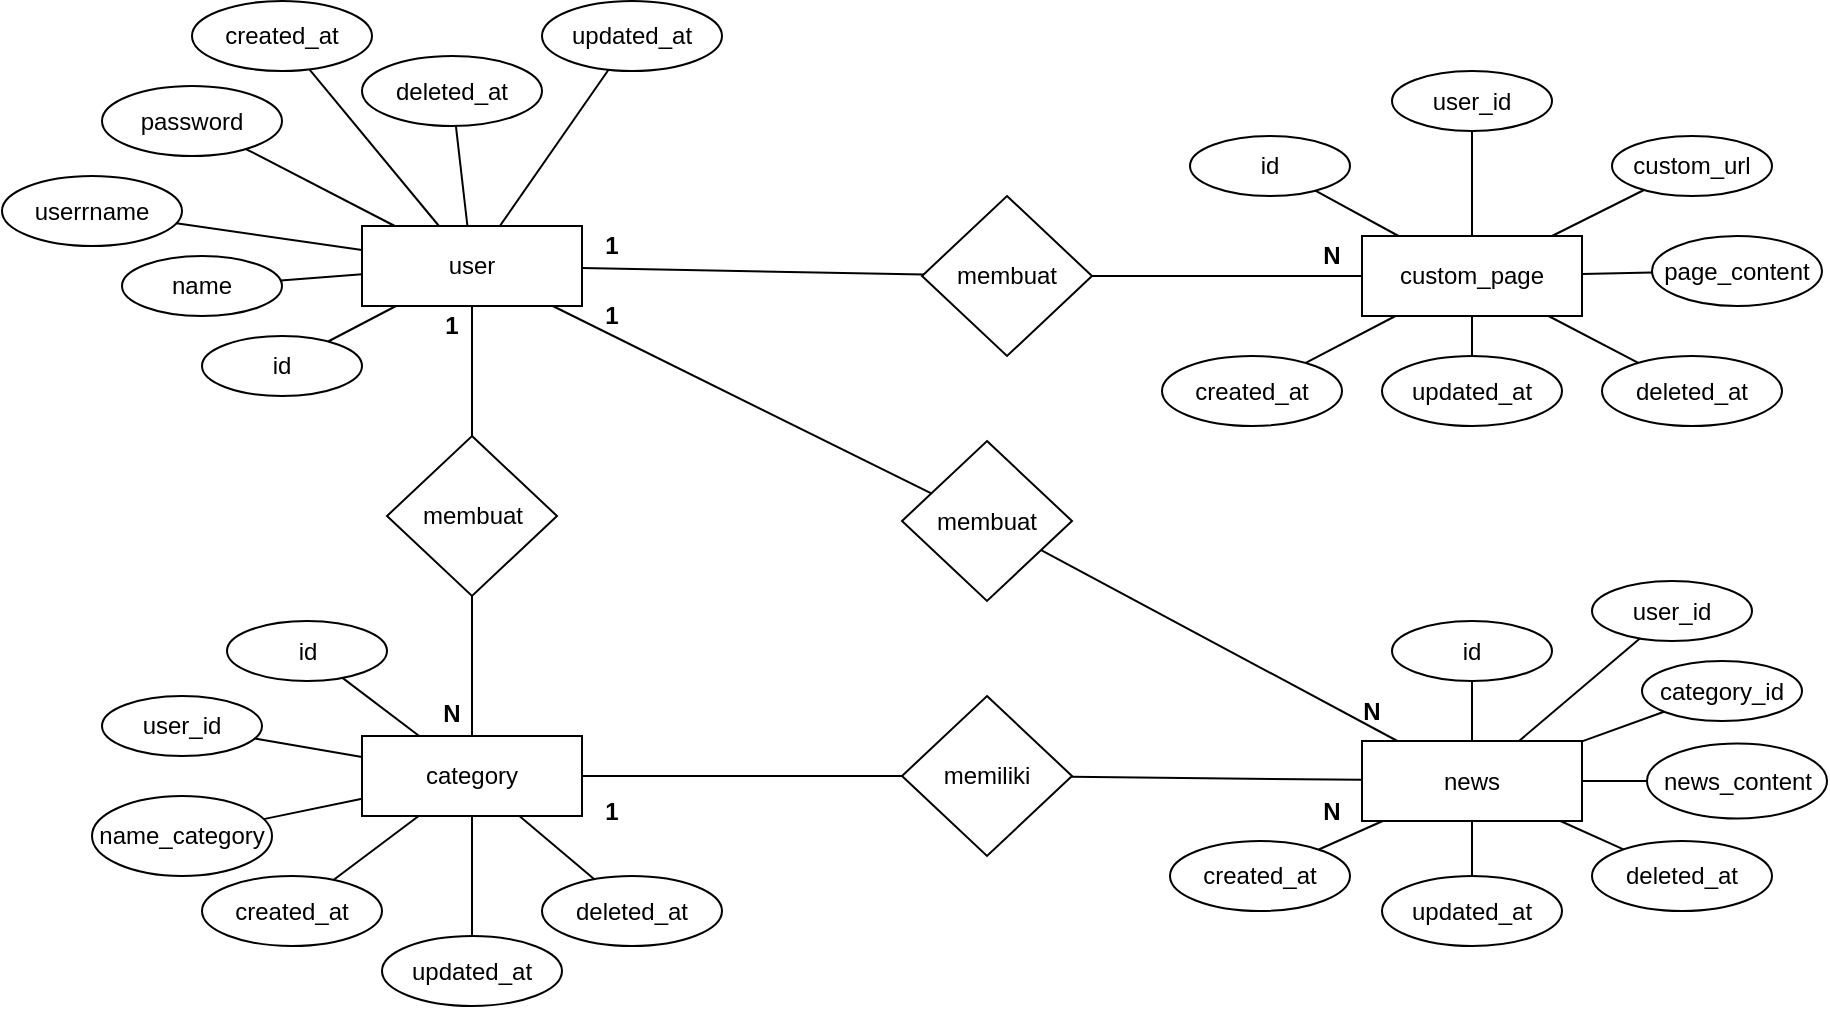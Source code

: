 <mxfile version="23.1.5" type="device">
  <diagram name="erd" id="qu68V_Zikp43uzYfEWQi">
    <mxGraphModel dx="2547" dy="707" grid="1" gridSize="10" guides="1" tooltips="1" connect="1" arrows="1" fold="1" page="1" pageScale="1" pageWidth="827" pageHeight="1169" math="0" shadow="0">
      <root>
        <mxCell id="0" />
        <mxCell id="1" parent="0" />
        <mxCell id="XoZBVnsjFnfJr2ByRYeR-1" value="user" style="rounded=0;whiteSpace=wrap;html=1;" vertex="1" parent="1">
          <mxGeometry x="80" y="175" width="110" height="40" as="geometry" />
        </mxCell>
        <mxCell id="XoZBVnsjFnfJr2ByRYeR-2" value="id" style="ellipse;whiteSpace=wrap;html=1;" vertex="1" parent="1">
          <mxGeometry y="230" width="80" height="30" as="geometry" />
        </mxCell>
        <mxCell id="XoZBVnsjFnfJr2ByRYeR-3" value="name" style="ellipse;whiteSpace=wrap;html=1;" vertex="1" parent="1">
          <mxGeometry x="-40" y="190" width="80" height="30" as="geometry" />
        </mxCell>
        <mxCell id="XoZBVnsjFnfJr2ByRYeR-4" value="userrname" style="ellipse;whiteSpace=wrap;html=1;" vertex="1" parent="1">
          <mxGeometry x="-100" y="150" width="90" height="35" as="geometry" />
        </mxCell>
        <mxCell id="XoZBVnsjFnfJr2ByRYeR-6" value="password" style="ellipse;whiteSpace=wrap;html=1;" vertex="1" parent="1">
          <mxGeometry x="-50" y="105" width="90" height="35" as="geometry" />
        </mxCell>
        <mxCell id="XoZBVnsjFnfJr2ByRYeR-7" value="created_at" style="ellipse;whiteSpace=wrap;html=1;" vertex="1" parent="1">
          <mxGeometry x="-5" y="62.5" width="90" height="35" as="geometry" />
        </mxCell>
        <mxCell id="XoZBVnsjFnfJr2ByRYeR-8" value="deleted_at" style="ellipse;whiteSpace=wrap;html=1;" vertex="1" parent="1">
          <mxGeometry x="80" y="90" width="90" height="35" as="geometry" />
        </mxCell>
        <mxCell id="XoZBVnsjFnfJr2ByRYeR-9" value="updated_at" style="ellipse;whiteSpace=wrap;html=1;" vertex="1" parent="1">
          <mxGeometry x="170" y="62.5" width="90" height="35" as="geometry" />
        </mxCell>
        <mxCell id="XoZBVnsjFnfJr2ByRYeR-10" value="" style="endArrow=none;html=1;rounded=0;" edge="1" parent="1" source="XoZBVnsjFnfJr2ByRYeR-7" target="XoZBVnsjFnfJr2ByRYeR-1">
          <mxGeometry width="50" height="50" relative="1" as="geometry">
            <mxPoint x="130" y="310" as="sourcePoint" />
            <mxPoint x="180" y="260" as="targetPoint" />
          </mxGeometry>
        </mxCell>
        <mxCell id="XoZBVnsjFnfJr2ByRYeR-11" value="" style="endArrow=none;html=1;rounded=0;" edge="1" parent="1" source="XoZBVnsjFnfJr2ByRYeR-2" target="XoZBVnsjFnfJr2ByRYeR-1">
          <mxGeometry width="50" height="50" relative="1" as="geometry">
            <mxPoint x="79" y="224" as="sourcePoint" />
            <mxPoint x="110" y="216" as="targetPoint" />
          </mxGeometry>
        </mxCell>
        <mxCell id="XoZBVnsjFnfJr2ByRYeR-12" value="" style="endArrow=none;html=1;rounded=0;" edge="1" parent="1" source="XoZBVnsjFnfJr2ByRYeR-3" target="XoZBVnsjFnfJr2ByRYeR-1">
          <mxGeometry width="50" height="50" relative="1" as="geometry">
            <mxPoint x="71" y="174" as="sourcePoint" />
            <mxPoint x="110" y="186" as="targetPoint" />
          </mxGeometry>
        </mxCell>
        <mxCell id="XoZBVnsjFnfJr2ByRYeR-13" value="" style="endArrow=none;html=1;rounded=0;" edge="1" parent="1" source="XoZBVnsjFnfJr2ByRYeR-4" target="XoZBVnsjFnfJr2ByRYeR-1">
          <mxGeometry width="50" height="50" relative="1" as="geometry">
            <mxPoint x="84" y="119" as="sourcePoint" />
            <mxPoint x="146" y="183" as="targetPoint" />
          </mxGeometry>
        </mxCell>
        <mxCell id="XoZBVnsjFnfJr2ByRYeR-14" value="" style="endArrow=none;html=1;rounded=0;" edge="1" parent="1" source="XoZBVnsjFnfJr2ByRYeR-6" target="XoZBVnsjFnfJr2ByRYeR-1">
          <mxGeometry width="50" height="50" relative="1" as="geometry">
            <mxPoint x="165" y="75" as="sourcePoint" />
            <mxPoint x="165" y="183" as="targetPoint" />
          </mxGeometry>
        </mxCell>
        <mxCell id="XoZBVnsjFnfJr2ByRYeR-15" value="" style="endArrow=none;html=1;rounded=0;" edge="1" parent="1" source="XoZBVnsjFnfJr2ByRYeR-8" target="XoZBVnsjFnfJr2ByRYeR-1">
          <mxGeometry width="50" height="50" relative="1" as="geometry">
            <mxPoint x="248" y="124" as="sourcePoint" />
            <mxPoint x="186" y="183" as="targetPoint" />
          </mxGeometry>
        </mxCell>
        <mxCell id="XoZBVnsjFnfJr2ByRYeR-16" value="" style="endArrow=none;html=1;rounded=0;" edge="1" parent="1" source="XoZBVnsjFnfJr2ByRYeR-9" target="XoZBVnsjFnfJr2ByRYeR-1">
          <mxGeometry width="50" height="50" relative="1" as="geometry">
            <mxPoint x="258" y="134" as="sourcePoint" />
            <mxPoint x="196" y="193" as="targetPoint" />
          </mxGeometry>
        </mxCell>
        <mxCell id="XoZBVnsjFnfJr2ByRYeR-18" value="membuat" style="rhombus;whiteSpace=wrap;html=1;" vertex="1" parent="1">
          <mxGeometry x="92.5" y="280" width="85" height="80" as="geometry" />
        </mxCell>
        <mxCell id="XoZBVnsjFnfJr2ByRYeR-19" value="category" style="rounded=0;whiteSpace=wrap;html=1;" vertex="1" parent="1">
          <mxGeometry x="80" y="430" width="110" height="40" as="geometry" />
        </mxCell>
        <mxCell id="XoZBVnsjFnfJr2ByRYeR-26" value="membuat" style="rhombus;whiteSpace=wrap;html=1;" vertex="1" parent="1">
          <mxGeometry x="360" y="160" width="85" height="80" as="geometry" />
        </mxCell>
        <mxCell id="XoZBVnsjFnfJr2ByRYeR-27" value="custom_page" style="rounded=0;whiteSpace=wrap;html=1;" vertex="1" parent="1">
          <mxGeometry x="580" y="180" width="110" height="40" as="geometry" />
        </mxCell>
        <mxCell id="XoZBVnsjFnfJr2ByRYeR-30" value="&lt;div&gt;news&lt;/div&gt;" style="rounded=0;whiteSpace=wrap;html=1;" vertex="1" parent="1">
          <mxGeometry x="580" y="432.5" width="110" height="40" as="geometry" />
        </mxCell>
        <mxCell id="XoZBVnsjFnfJr2ByRYeR-32" value="memiliki" style="rhombus;whiteSpace=wrap;html=1;" vertex="1" parent="1">
          <mxGeometry x="350" y="410" width="85" height="80" as="geometry" />
        </mxCell>
        <mxCell id="XoZBVnsjFnfJr2ByRYeR-35" value="membuat" style="rhombus;whiteSpace=wrap;html=1;" vertex="1" parent="1">
          <mxGeometry x="350" y="282.5" width="85" height="80" as="geometry" />
        </mxCell>
        <mxCell id="XoZBVnsjFnfJr2ByRYeR-37" value="" style="endArrow=none;html=1;rounded=0;" edge="1" parent="1" source="XoZBVnsjFnfJr2ByRYeR-1" target="XoZBVnsjFnfJr2ByRYeR-26">
          <mxGeometry width="50" height="50" relative="1" as="geometry">
            <mxPoint x="290" y="320" as="sourcePoint" />
            <mxPoint x="340" y="270" as="targetPoint" />
          </mxGeometry>
        </mxCell>
        <mxCell id="XoZBVnsjFnfJr2ByRYeR-38" value="" style="endArrow=none;html=1;rounded=0;" edge="1" parent="1" source="XoZBVnsjFnfJr2ByRYeR-27" target="XoZBVnsjFnfJr2ByRYeR-26">
          <mxGeometry width="50" height="50" relative="1" as="geometry">
            <mxPoint x="320" y="210" as="sourcePoint" />
            <mxPoint x="485" y="200" as="targetPoint" />
          </mxGeometry>
        </mxCell>
        <mxCell id="XoZBVnsjFnfJr2ByRYeR-39" value="" style="endArrow=none;html=1;rounded=0;" edge="1" parent="1" source="XoZBVnsjFnfJr2ByRYeR-35" target="XoZBVnsjFnfJr2ByRYeR-1">
          <mxGeometry width="50" height="50" relative="1" as="geometry">
            <mxPoint x="470" y="205" as="sourcePoint" />
            <mxPoint x="375" y="205" as="targetPoint" />
          </mxGeometry>
        </mxCell>
        <mxCell id="XoZBVnsjFnfJr2ByRYeR-40" value="" style="endArrow=none;html=1;rounded=0;" edge="1" parent="1" source="XoZBVnsjFnfJr2ByRYeR-35" target="XoZBVnsjFnfJr2ByRYeR-30">
          <mxGeometry width="50" height="50" relative="1" as="geometry">
            <mxPoint x="308" y="313" as="sourcePoint" />
            <mxPoint x="175" y="225" as="targetPoint" />
          </mxGeometry>
        </mxCell>
        <mxCell id="XoZBVnsjFnfJr2ByRYeR-41" value="" style="endArrow=none;html=1;rounded=0;" edge="1" parent="1" source="XoZBVnsjFnfJr2ByRYeR-1" target="XoZBVnsjFnfJr2ByRYeR-18">
          <mxGeometry width="50" height="50" relative="1" as="geometry">
            <mxPoint x="357" y="347" as="sourcePoint" />
            <mxPoint x="495" y="440" as="targetPoint" />
          </mxGeometry>
        </mxCell>
        <mxCell id="XoZBVnsjFnfJr2ByRYeR-42" value="" style="endArrow=none;html=1;rounded=0;" edge="1" parent="1" source="XoZBVnsjFnfJr2ByRYeR-19" target="XoZBVnsjFnfJr2ByRYeR-18">
          <mxGeometry width="50" height="50" relative="1" as="geometry">
            <mxPoint x="145" y="225" as="sourcePoint" />
            <mxPoint x="145" y="290" as="targetPoint" />
          </mxGeometry>
        </mxCell>
        <mxCell id="XoZBVnsjFnfJr2ByRYeR-43" value="" style="endArrow=none;html=1;rounded=0;" edge="1" parent="1" source="XoZBVnsjFnfJr2ByRYeR-19" target="XoZBVnsjFnfJr2ByRYeR-32">
          <mxGeometry width="50" height="50" relative="1" as="geometry">
            <mxPoint x="145" y="440" as="sourcePoint" />
            <mxPoint x="145" y="370" as="targetPoint" />
          </mxGeometry>
        </mxCell>
        <mxCell id="XoZBVnsjFnfJr2ByRYeR-44" value="" style="endArrow=none;html=1;rounded=0;" edge="1" parent="1" source="XoZBVnsjFnfJr2ByRYeR-30" target="XoZBVnsjFnfJr2ByRYeR-32">
          <mxGeometry width="50" height="50" relative="1" as="geometry">
            <mxPoint x="300" y="462.5" as="sourcePoint" />
            <mxPoint x="465" y="452.5" as="targetPoint" />
          </mxGeometry>
        </mxCell>
        <mxCell id="XoZBVnsjFnfJr2ByRYeR-45" value="created_at" style="ellipse;whiteSpace=wrap;html=1;" vertex="1" parent="1">
          <mxGeometry x="480" y="240" width="90" height="35" as="geometry" />
        </mxCell>
        <mxCell id="XoZBVnsjFnfJr2ByRYeR-46" value="created_at" style="ellipse;whiteSpace=wrap;html=1;" vertex="1" parent="1">
          <mxGeometry y="500" width="90" height="35" as="geometry" />
        </mxCell>
        <mxCell id="XoZBVnsjFnfJr2ByRYeR-47" value="created_at" style="ellipse;whiteSpace=wrap;html=1;" vertex="1" parent="1">
          <mxGeometry x="484" y="482.5" width="90" height="35" as="geometry" />
        </mxCell>
        <mxCell id="XoZBVnsjFnfJr2ByRYeR-48" value="deleted_at" style="ellipse;whiteSpace=wrap;html=1;" vertex="1" parent="1">
          <mxGeometry x="170" y="500" width="90" height="35" as="geometry" />
        </mxCell>
        <mxCell id="XoZBVnsjFnfJr2ByRYeR-49" value="updated_at" style="ellipse;whiteSpace=wrap;html=1;" vertex="1" parent="1">
          <mxGeometry x="90" y="530" width="90" height="35" as="geometry" />
        </mxCell>
        <mxCell id="XoZBVnsjFnfJr2ByRYeR-50" value="deleted_at" style="ellipse;whiteSpace=wrap;html=1;" vertex="1" parent="1">
          <mxGeometry x="695" y="482.5" width="90" height="35" as="geometry" />
        </mxCell>
        <mxCell id="XoZBVnsjFnfJr2ByRYeR-51" value="updated_at" style="ellipse;whiteSpace=wrap;html=1;" vertex="1" parent="1">
          <mxGeometry x="590" y="500" width="90" height="35" as="geometry" />
        </mxCell>
        <mxCell id="XoZBVnsjFnfJr2ByRYeR-52" value="deleted_at" style="ellipse;whiteSpace=wrap;html=1;" vertex="1" parent="1">
          <mxGeometry x="700" y="240" width="90" height="35" as="geometry" />
        </mxCell>
        <mxCell id="XoZBVnsjFnfJr2ByRYeR-53" value="updated_at" style="ellipse;whiteSpace=wrap;html=1;" vertex="1" parent="1">
          <mxGeometry x="590" y="240" width="90" height="35" as="geometry" />
        </mxCell>
        <mxCell id="XoZBVnsjFnfJr2ByRYeR-54" value="name_category" style="ellipse;whiteSpace=wrap;html=1;" vertex="1" parent="1">
          <mxGeometry x="-55" y="460" width="90" height="40" as="geometry" />
        </mxCell>
        <mxCell id="XoZBVnsjFnfJr2ByRYeR-55" value="id" style="ellipse;whiteSpace=wrap;html=1;" vertex="1" parent="1">
          <mxGeometry x="12.5" y="372.5" width="80" height="30" as="geometry" />
        </mxCell>
        <mxCell id="XoZBVnsjFnfJr2ByRYeR-57" value="user_id" style="ellipse;whiteSpace=wrap;html=1;" vertex="1" parent="1">
          <mxGeometry x="-50" y="410" width="80" height="30" as="geometry" />
        </mxCell>
        <mxCell id="XoZBVnsjFnfJr2ByRYeR-58" value="" style="endArrow=none;html=1;rounded=0;" edge="1" parent="1" source="XoZBVnsjFnfJr2ByRYeR-19" target="XoZBVnsjFnfJr2ByRYeR-55">
          <mxGeometry width="50" height="50" relative="1" as="geometry">
            <mxPoint x="145" y="440" as="sourcePoint" />
            <mxPoint x="145" y="370" as="targetPoint" />
          </mxGeometry>
        </mxCell>
        <mxCell id="XoZBVnsjFnfJr2ByRYeR-59" value="" style="endArrow=none;html=1;rounded=0;" edge="1" parent="1" source="XoZBVnsjFnfJr2ByRYeR-19" target="XoZBVnsjFnfJr2ByRYeR-57">
          <mxGeometry width="50" height="50" relative="1" as="geometry">
            <mxPoint x="119" y="440" as="sourcePoint" />
            <mxPoint x="80" y="411" as="targetPoint" />
          </mxGeometry>
        </mxCell>
        <mxCell id="XoZBVnsjFnfJr2ByRYeR-60" value="" style="endArrow=none;html=1;rounded=0;" edge="1" parent="1" source="XoZBVnsjFnfJr2ByRYeR-19" target="XoZBVnsjFnfJr2ByRYeR-54">
          <mxGeometry width="50" height="50" relative="1" as="geometry">
            <mxPoint x="90" y="451" as="sourcePoint" />
            <mxPoint x="36" y="441" as="targetPoint" />
          </mxGeometry>
        </mxCell>
        <mxCell id="XoZBVnsjFnfJr2ByRYeR-61" value="" style="endArrow=none;html=1;rounded=0;" edge="1" parent="1" source="XoZBVnsjFnfJr2ByRYeR-19" target="XoZBVnsjFnfJr2ByRYeR-46">
          <mxGeometry width="50" height="50" relative="1" as="geometry">
            <mxPoint x="90" y="471" as="sourcePoint" />
            <mxPoint x="41" y="482" as="targetPoint" />
          </mxGeometry>
        </mxCell>
        <mxCell id="XoZBVnsjFnfJr2ByRYeR-62" value="" style="endArrow=none;html=1;rounded=0;" edge="1" parent="1" source="XoZBVnsjFnfJr2ByRYeR-19" target="XoZBVnsjFnfJr2ByRYeR-49">
          <mxGeometry width="50" height="50" relative="1" as="geometry">
            <mxPoint x="124" y="480" as="sourcePoint" />
            <mxPoint x="80" y="521" as="targetPoint" />
          </mxGeometry>
        </mxCell>
        <mxCell id="XoZBVnsjFnfJr2ByRYeR-63" value="" style="endArrow=none;html=1;rounded=0;" edge="1" parent="1" source="XoZBVnsjFnfJr2ByRYeR-19" target="XoZBVnsjFnfJr2ByRYeR-48">
          <mxGeometry width="50" height="50" relative="1" as="geometry">
            <mxPoint x="145" y="480" as="sourcePoint" />
            <mxPoint x="145" y="560" as="targetPoint" />
          </mxGeometry>
        </mxCell>
        <mxCell id="XoZBVnsjFnfJr2ByRYeR-64" value="id" style="ellipse;whiteSpace=wrap;html=1;" vertex="1" parent="1">
          <mxGeometry x="595" y="372.5" width="80" height="30" as="geometry" />
        </mxCell>
        <mxCell id="XoZBVnsjFnfJr2ByRYeR-65" value="user_id" style="ellipse;whiteSpace=wrap;html=1;" vertex="1" parent="1">
          <mxGeometry x="695" y="352.5" width="80" height="30" as="geometry" />
        </mxCell>
        <mxCell id="XoZBVnsjFnfJr2ByRYeR-67" value="category_id" style="ellipse;whiteSpace=wrap;html=1;" vertex="1" parent="1">
          <mxGeometry x="720" y="392.5" width="80" height="30" as="geometry" />
        </mxCell>
        <mxCell id="XoZBVnsjFnfJr2ByRYeR-68" value="news_content" style="ellipse;whiteSpace=wrap;html=1;" vertex="1" parent="1">
          <mxGeometry x="722.5" y="433.75" width="90" height="37.5" as="geometry" />
        </mxCell>
        <mxCell id="XoZBVnsjFnfJr2ByRYeR-69" value="" style="endArrow=none;html=1;rounded=0;" edge="1" parent="1" source="XoZBVnsjFnfJr2ByRYeR-64" target="XoZBVnsjFnfJr2ByRYeR-30">
          <mxGeometry width="50" height="50" relative="1" as="geometry">
            <mxPoint x="457" y="349.5" as="sourcePoint" />
            <mxPoint x="595" y="442.5" as="targetPoint" />
          </mxGeometry>
        </mxCell>
        <mxCell id="XoZBVnsjFnfJr2ByRYeR-70" value="" style="endArrow=none;html=1;rounded=0;" edge="1" parent="1" source="XoZBVnsjFnfJr2ByRYeR-65" target="XoZBVnsjFnfJr2ByRYeR-30">
          <mxGeometry width="50" height="50" relative="1" as="geometry">
            <mxPoint x="608" y="392.5" as="sourcePoint" />
            <mxPoint x="620" y="442.5" as="targetPoint" />
          </mxGeometry>
        </mxCell>
        <mxCell id="XoZBVnsjFnfJr2ByRYeR-71" value="" style="endArrow=none;html=1;rounded=0;" edge="1" parent="1" source="XoZBVnsjFnfJr2ByRYeR-67" target="XoZBVnsjFnfJr2ByRYeR-30">
          <mxGeometry width="50" height="50" relative="1" as="geometry">
            <mxPoint x="688" y="384.5" as="sourcePoint" />
            <mxPoint x="641" y="442.5" as="targetPoint" />
          </mxGeometry>
        </mxCell>
        <mxCell id="XoZBVnsjFnfJr2ByRYeR-72" value="" style="endArrow=none;html=1;rounded=0;" edge="1" parent="1" source="XoZBVnsjFnfJr2ByRYeR-68" target="XoZBVnsjFnfJr2ByRYeR-30">
          <mxGeometry width="50" height="50" relative="1" as="geometry">
            <mxPoint x="729" y="418.5" as="sourcePoint" />
            <mxPoint x="672" y="442.5" as="targetPoint" />
          </mxGeometry>
        </mxCell>
        <mxCell id="XoZBVnsjFnfJr2ByRYeR-73" value="" style="endArrow=none;html=1;rounded=0;" edge="1" parent="1" source="XoZBVnsjFnfJr2ByRYeR-50" target="XoZBVnsjFnfJr2ByRYeR-30">
          <mxGeometry width="50" height="50" relative="1" as="geometry">
            <mxPoint x="710" y="462.5" as="sourcePoint" />
            <mxPoint x="680" y="462.5" as="targetPoint" />
          </mxGeometry>
        </mxCell>
        <mxCell id="XoZBVnsjFnfJr2ByRYeR-74" value="" style="endArrow=none;html=1;rounded=0;" edge="1" parent="1" source="XoZBVnsjFnfJr2ByRYeR-51" target="XoZBVnsjFnfJr2ByRYeR-30">
          <mxGeometry width="50" height="50" relative="1" as="geometry">
            <mxPoint x="728" y="516.5" as="sourcePoint" />
            <mxPoint x="664" y="482.5" as="targetPoint" />
          </mxGeometry>
        </mxCell>
        <mxCell id="XoZBVnsjFnfJr2ByRYeR-75" value="" style="endArrow=none;html=1;rounded=0;" edge="1" parent="1" source="XoZBVnsjFnfJr2ByRYeR-47" target="XoZBVnsjFnfJr2ByRYeR-30">
          <mxGeometry width="50" height="50" relative="1" as="geometry">
            <mxPoint x="632" y="512.5" as="sourcePoint" />
            <mxPoint x="628" y="482.5" as="targetPoint" />
          </mxGeometry>
        </mxCell>
        <mxCell id="XoZBVnsjFnfJr2ByRYeR-76" value="" style="endArrow=none;html=1;rounded=0;" edge="1" parent="1" source="XoZBVnsjFnfJr2ByRYeR-27" target="XoZBVnsjFnfJr2ByRYeR-45">
          <mxGeometry width="50" height="50" relative="1" as="geometry">
            <mxPoint x="590" y="210" as="sourcePoint" />
            <mxPoint x="495" y="210" as="targetPoint" />
          </mxGeometry>
        </mxCell>
        <mxCell id="XoZBVnsjFnfJr2ByRYeR-77" value="" style="endArrow=none;html=1;rounded=0;" edge="1" parent="1" source="XoZBVnsjFnfJr2ByRYeR-27" target="XoZBVnsjFnfJr2ByRYeR-53">
          <mxGeometry width="50" height="50" relative="1" as="geometry">
            <mxPoint x="607" y="230" as="sourcePoint" />
            <mxPoint x="562" y="254" as="targetPoint" />
          </mxGeometry>
        </mxCell>
        <mxCell id="XoZBVnsjFnfJr2ByRYeR-78" value="" style="endArrow=none;html=1;rounded=0;" edge="1" parent="1" source="XoZBVnsjFnfJr2ByRYeR-27" target="XoZBVnsjFnfJr2ByRYeR-52">
          <mxGeometry width="50" height="50" relative="1" as="geometry">
            <mxPoint x="645" y="230" as="sourcePoint" />
            <mxPoint x="645" y="250" as="targetPoint" />
          </mxGeometry>
        </mxCell>
        <mxCell id="XoZBVnsjFnfJr2ByRYeR-80" value="id" style="ellipse;whiteSpace=wrap;html=1;" vertex="1" parent="1">
          <mxGeometry x="494" y="130" width="80" height="30" as="geometry" />
        </mxCell>
        <mxCell id="XoZBVnsjFnfJr2ByRYeR-81" value="user_id" style="ellipse;whiteSpace=wrap;html=1;" vertex="1" parent="1">
          <mxGeometry x="595" y="97.5" width="80" height="30" as="geometry" />
        </mxCell>
        <mxCell id="XoZBVnsjFnfJr2ByRYeR-82" value="custom_url" style="ellipse;whiteSpace=wrap;html=1;" vertex="1" parent="1">
          <mxGeometry x="705" y="130" width="80" height="30" as="geometry" />
        </mxCell>
        <mxCell id="XoZBVnsjFnfJr2ByRYeR-83" value="page_content" style="ellipse;whiteSpace=wrap;html=1;" vertex="1" parent="1">
          <mxGeometry x="725" y="180" width="85" height="35" as="geometry" />
        </mxCell>
        <mxCell id="XoZBVnsjFnfJr2ByRYeR-84" value="" style="endArrow=none;html=1;rounded=0;" edge="1" parent="1" source="XoZBVnsjFnfJr2ByRYeR-27" target="XoZBVnsjFnfJr2ByRYeR-80">
          <mxGeometry width="50" height="50" relative="1" as="geometry">
            <mxPoint x="607" y="230" as="sourcePoint" />
            <mxPoint x="562" y="254" as="targetPoint" />
          </mxGeometry>
        </mxCell>
        <mxCell id="XoZBVnsjFnfJr2ByRYeR-85" value="" style="endArrow=none;html=1;rounded=0;" edge="1" parent="1" source="XoZBVnsjFnfJr2ByRYeR-27" target="XoZBVnsjFnfJr2ByRYeR-81">
          <mxGeometry width="50" height="50" relative="1" as="geometry">
            <mxPoint x="608" y="190" as="sourcePoint" />
            <mxPoint x="567" y="167" as="targetPoint" />
          </mxGeometry>
        </mxCell>
        <mxCell id="XoZBVnsjFnfJr2ByRYeR-86" value="" style="endArrow=none;html=1;rounded=0;" edge="1" parent="1" source="XoZBVnsjFnfJr2ByRYeR-27" target="XoZBVnsjFnfJr2ByRYeR-82">
          <mxGeometry width="50" height="50" relative="1" as="geometry">
            <mxPoint x="639" y="190" as="sourcePoint" />
            <mxPoint x="624" y="137" as="targetPoint" />
          </mxGeometry>
        </mxCell>
        <mxCell id="XoZBVnsjFnfJr2ByRYeR-87" value="" style="endArrow=none;html=1;rounded=0;" edge="1" parent="1" source="XoZBVnsjFnfJr2ByRYeR-27" target="XoZBVnsjFnfJr2ByRYeR-83">
          <mxGeometry width="50" height="50" relative="1" as="geometry">
            <mxPoint x="666" y="198" as="sourcePoint" />
            <mxPoint x="705" y="154" as="targetPoint" />
          </mxGeometry>
        </mxCell>
        <mxCell id="XoZBVnsjFnfJr2ByRYeR-88" value="&lt;b&gt;1&lt;/b&gt;" style="text;html=1;align=center;verticalAlign=middle;whiteSpace=wrap;rounded=0;" vertex="1" parent="1">
          <mxGeometry x="190" y="170" width="30" height="30" as="geometry" />
        </mxCell>
        <mxCell id="XoZBVnsjFnfJr2ByRYeR-90" value="&lt;b&gt;N&lt;/b&gt;" style="text;html=1;align=center;verticalAlign=middle;whiteSpace=wrap;rounded=0;" vertex="1" parent="1">
          <mxGeometry x="550" y="175" width="30" height="30" as="geometry" />
        </mxCell>
        <mxCell id="XoZBVnsjFnfJr2ByRYeR-91" value="&lt;b&gt;1&lt;/b&gt;" style="text;html=1;align=center;verticalAlign=middle;whiteSpace=wrap;rounded=0;" vertex="1" parent="1">
          <mxGeometry x="190" y="205" width="30" height="30" as="geometry" />
        </mxCell>
        <mxCell id="XoZBVnsjFnfJr2ByRYeR-92" value="&lt;b&gt;N&lt;/b&gt;" style="text;html=1;align=center;verticalAlign=middle;whiteSpace=wrap;rounded=0;" vertex="1" parent="1">
          <mxGeometry x="570" y="402.5" width="30" height="30" as="geometry" />
        </mxCell>
        <mxCell id="XoZBVnsjFnfJr2ByRYeR-93" value="&lt;b&gt;1&lt;/b&gt;" style="text;html=1;align=center;verticalAlign=middle;whiteSpace=wrap;rounded=0;" vertex="1" parent="1">
          <mxGeometry x="110" y="210" width="30" height="30" as="geometry" />
        </mxCell>
        <mxCell id="XoZBVnsjFnfJr2ByRYeR-94" value="&lt;b&gt;N&lt;/b&gt;" style="text;html=1;align=center;verticalAlign=middle;whiteSpace=wrap;rounded=0;" vertex="1" parent="1">
          <mxGeometry x="110" y="403.75" width="30" height="30" as="geometry" />
        </mxCell>
        <mxCell id="XoZBVnsjFnfJr2ByRYeR-95" value="&lt;b&gt;1&lt;/b&gt;" style="text;html=1;align=center;verticalAlign=middle;whiteSpace=wrap;rounded=0;" vertex="1" parent="1">
          <mxGeometry x="190" y="452.5" width="30" height="30" as="geometry" />
        </mxCell>
        <mxCell id="XoZBVnsjFnfJr2ByRYeR-96" value="&lt;b&gt;N&lt;/b&gt;" style="text;html=1;align=center;verticalAlign=middle;whiteSpace=wrap;rounded=0;" vertex="1" parent="1">
          <mxGeometry x="550" y="452.5" width="30" height="30" as="geometry" />
        </mxCell>
      </root>
    </mxGraphModel>
  </diagram>
</mxfile>
